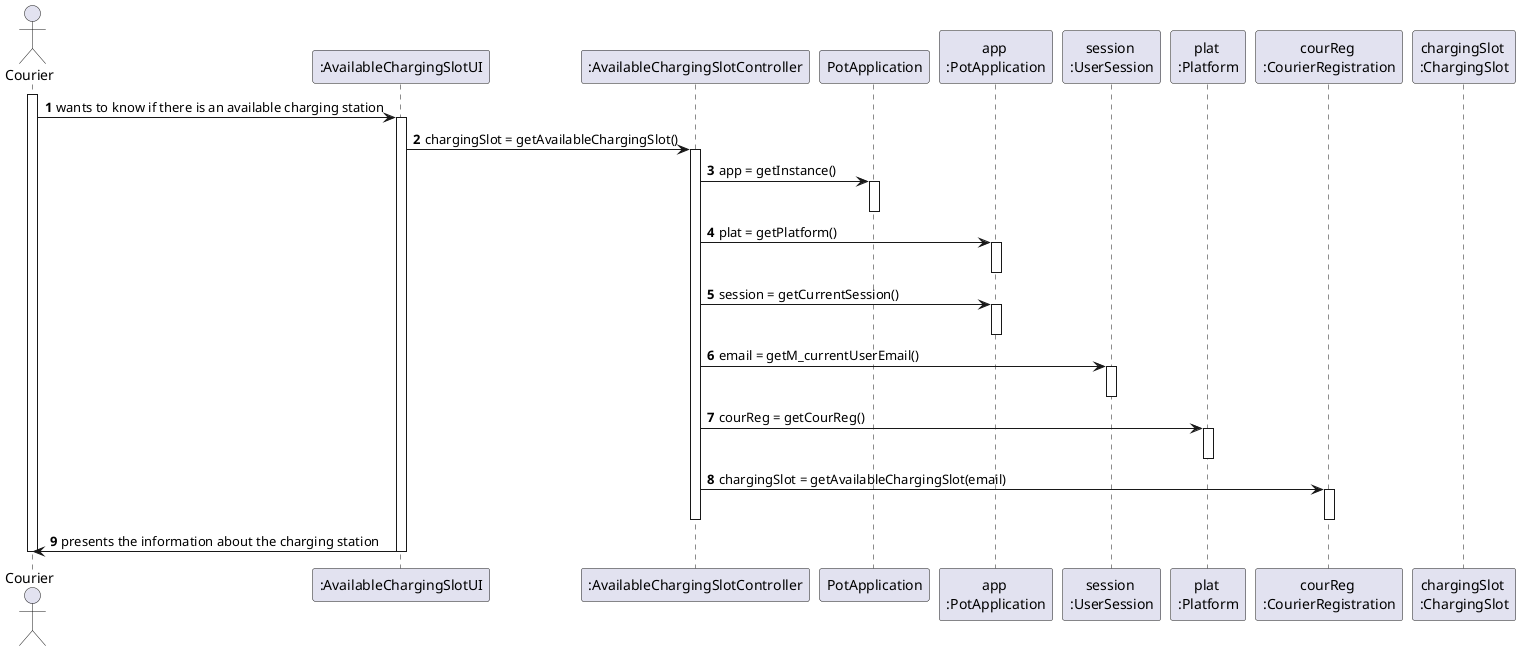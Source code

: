 @startuml
autonumber
actor "Courier" as COURIER

participant ":AvailableChargingSlotUI" as UI
participant ":AvailableChargingSlotController" as CTRL
participant "PotApplication" as PA
participant "app \n:PotApplication" as APA
participant "session \n:UserSession" as US
participant "plat \n:Platform" as PLAT
participant "courReg \n:CourierRegistration" as RF
participant "chargingSlot \n:ChargingSlot" as CS


activate COURIER

COURIER -> UI :  wants to know if there is an available charging station
activate UI
UI -> CTRL : chargingSlot = getAvailableChargingSlot()
activate CTRL
CTRL -> PA : app = getInstance()
activate PA
deactivate PA
CTRL -> APA : plat = getPlatform()
activate APA
deactivate APA
CTRL -> APA : session = getCurrentSession()
activate APA
deactivate APA
CTRL -> US : email = getM_currentUserEmail()
activate US
deactivate US
CTRL -> PLAT : courReg = getCourReg()
activate PLAT
deactivate PLAT
CTRL -> RF : chargingSlot = getAvailableChargingSlot(email)
activate RF
deactivate RF
deactivate CTRL


UI -> COURIER : presents the information about the charging station
deactivate UI

deactivate COURIER

@enduml
